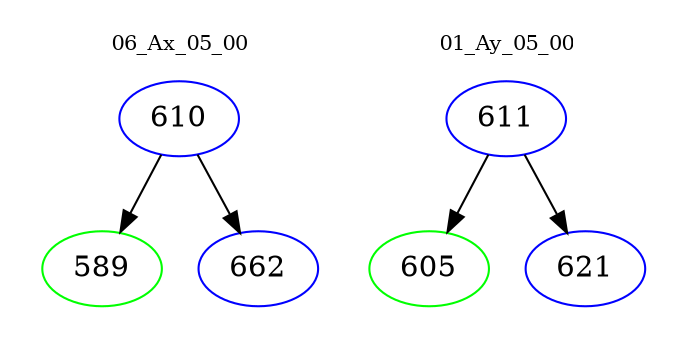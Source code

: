 digraph{
subgraph cluster_0 {
color = white
label = "06_Ax_05_00";
fontsize=10;
T0_610 [label="610", color="blue"]
T0_610 -> T0_589 [color="black"]
T0_589 [label="589", color="green"]
T0_610 -> T0_662 [color="black"]
T0_662 [label="662", color="blue"]
}
subgraph cluster_1 {
color = white
label = "01_Ay_05_00";
fontsize=10;
T1_611 [label="611", color="blue"]
T1_611 -> T1_605 [color="black"]
T1_605 [label="605", color="green"]
T1_611 -> T1_621 [color="black"]
T1_621 [label="621", color="blue"]
}
}

